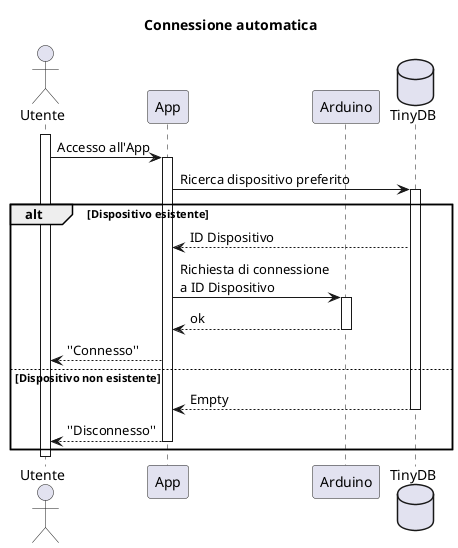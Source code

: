 @startuml
title Connessione automatica
Actor Utente as ut
activate ut
database TinyDB as tdb order 50

ut -> App: Accesso all'App

activate App
App -> tdb: Ricerca dispositivo preferito
activate tdb
alt Dispositivo esistente
    tdb --> App: ID Dispositivo
    App -> Arduino: Richiesta di connessione\na ID Dispositivo
    activate Arduino
    Arduino --> App: ok
    deactivate Arduino
    App --> ut: ''Connesso''
else Dispositivo non esistente
    tdb --> App: Empty
    deactivate tdb
    App --> ut: ''Disconnesso''
    deactivate App
end
deactivate ut
@enduml